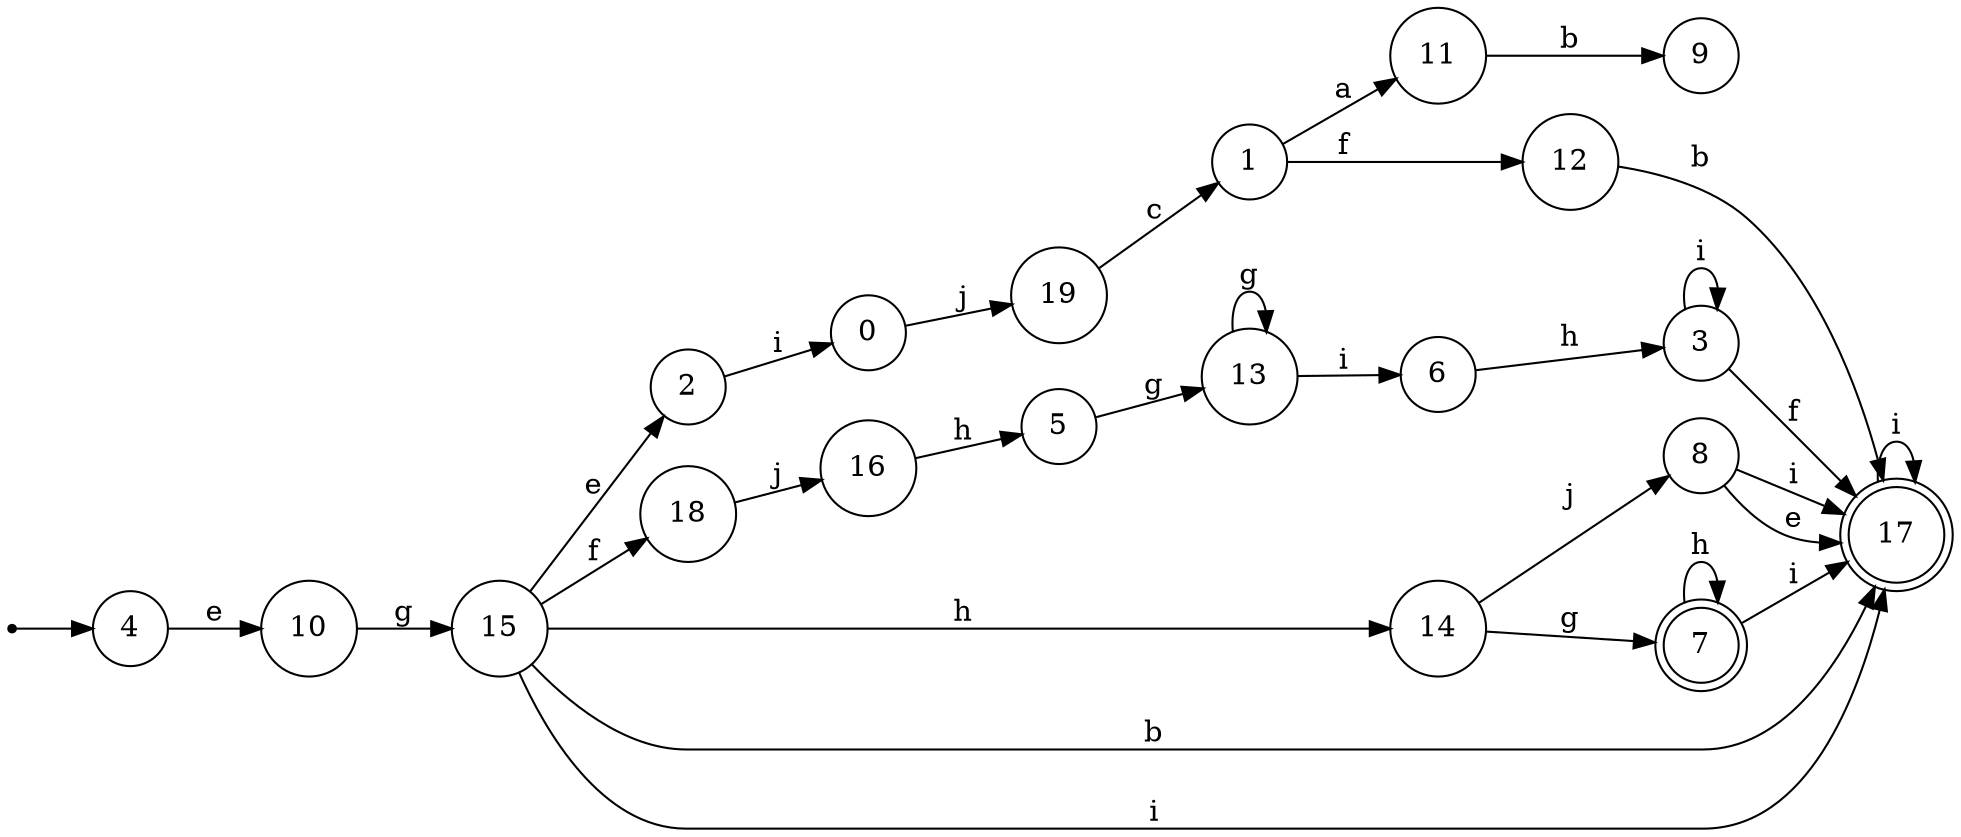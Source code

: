 digraph {
	rankdir = LR;
	size = "30,20";
	node [shape = point]; "dummy0"
	node [shape = circle]; "4"
	"dummy0" -> "4";
	node [shape = circle]; "2";
	node [shape = circle]; "18";
	node [shape = circle]; "19";
	node [shape = circle]; "0";
	node [shape = circle]; "11";
	node [shape = circle]; "6";
	node [shape = circle]; "9";
	node [shape = circle]; "16";
	node [shape = circle]; "8";
	node [shape = circle]; "1";
	node [shape = circle]; "3";
	node [shape = circle]; "5";
	node [shape = doublecircle]; "7";
	node [shape = circle]; "10";
	node [shape = circle]; "12";
	node [shape = circle]; "14";
	node [shape = circle]; "15";
	node [shape = doublecircle]; "17";
	node [shape = circle]; "13";
	"19" -> "1" [label = "c"];
	"13" -> "13" [label = "g"];
	"13" -> "6" [label = "i"];
	"2" -> "0" [label = "i"];
	"15" -> "14" [label = "h"];
	"15" -> "17" [label = "b"];
	"15" -> "18" [label = "f"];
	"15" -> "17" [label = "i"];
	"15" -> "2" [label = "e"];
	"10" -> "15" [label = "g"];
	"11" -> "9" [label = "b"];
	"7" -> "7" [label = "h"];
	"7" -> "17" [label = "i"];
	"8" -> "17" [label = "i"];
	"8" -> "17" [label = "e"];
	"4" -> "10" [label = "e"];
	"16" -> "5" [label = "h"];
	"5" -> "13" [label = "g"];
	"0" -> "19" [label = "j"];
	"17" -> "17" [label = "i"];
	"3" -> "3" [label = "i"];
	"3" -> "17" [label = "f"];
	"6" -> "3" [label = "h"];
	"12" -> "17" [label = "b"];
	"14" -> "8" [label = "j"];
	"14" -> "7" [label = "g"];
	"1" -> "11" [label = "a"];
	"1" -> "12" [label = "f"];
	"18" -> "16" [label = "j"];
}